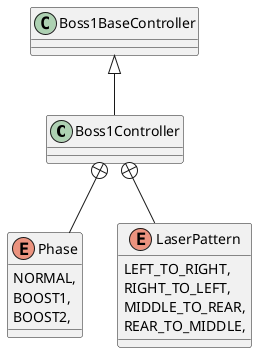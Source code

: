 @startuml
class Boss1Controller {
}
enum Phase {
    NORMAL,
    BOOST1,
    BOOST2,
}
enum LaserPattern {
    LEFT_TO_RIGHT,
    RIGHT_TO_LEFT,
    MIDDLE_TO_REAR,
    REAR_TO_MIDDLE,
}
Boss1BaseController <|-- Boss1Controller
Boss1Controller +-- Phase
Boss1Controller +-- LaserPattern
@enduml
